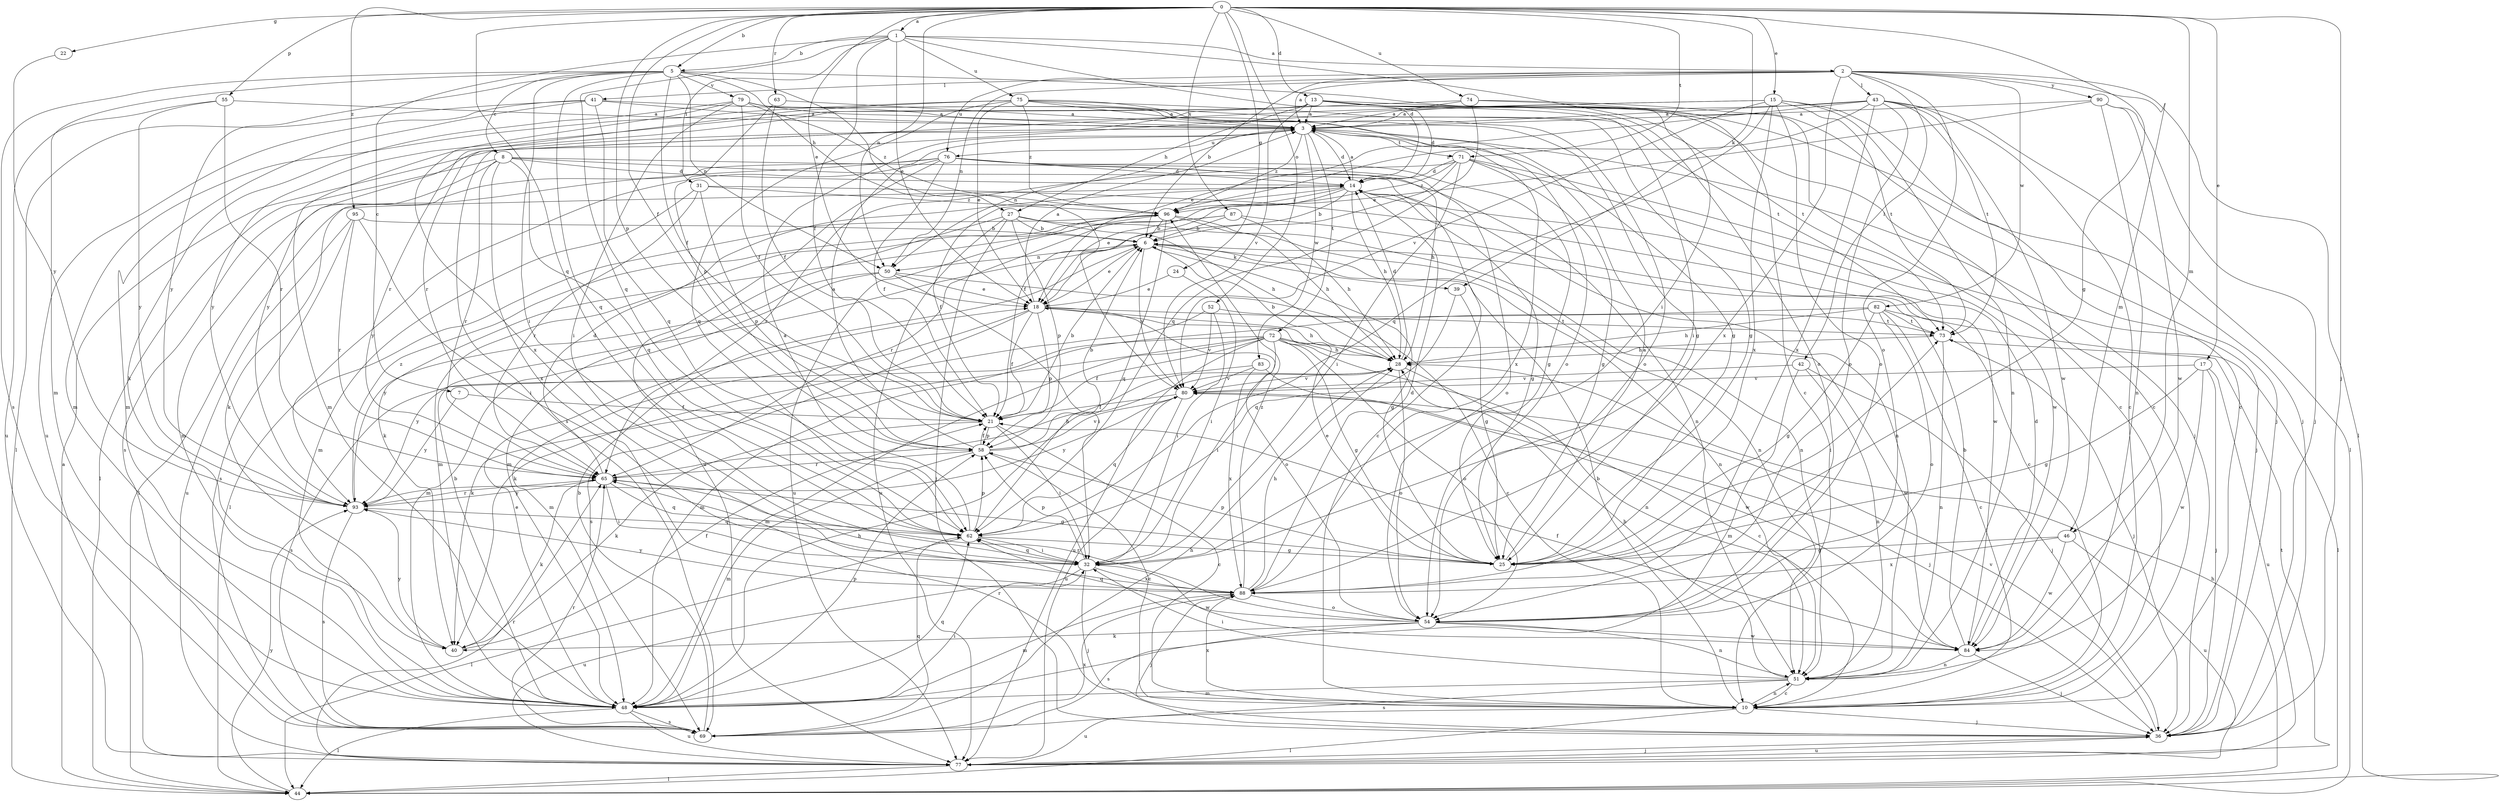 strict digraph  {
0;
1;
2;
3;
5;
6;
7;
8;
10;
13;
14;
15;
17;
18;
21;
22;
24;
25;
27;
28;
31;
32;
36;
39;
40;
41;
42;
43;
44;
46;
48;
50;
51;
52;
54;
55;
58;
62;
63;
65;
69;
71;
72;
73;
74;
75;
76;
77;
79;
80;
82;
83;
84;
87;
88;
90;
93;
95;
96;
0 -> 1  [label=a];
0 -> 5  [label=b];
0 -> 13  [label=d];
0 -> 15  [label=e];
0 -> 17  [label=e];
0 -> 18  [label=e];
0 -> 21  [label=f];
0 -> 22  [label=g];
0 -> 24  [label=g];
0 -> 25  [label=g];
0 -> 36  [label=j];
0 -> 39  [label=k];
0 -> 46  [label=m];
0 -> 50  [label=n];
0 -> 52  [label=o];
0 -> 55  [label=p];
0 -> 58  [label=p];
0 -> 62  [label=q];
0 -> 63  [label=r];
0 -> 71  [label=t];
0 -> 74  [label=u];
0 -> 87  [label=x];
0 -> 95  [label=z];
1 -> 2  [label=a];
1 -> 5  [label=b];
1 -> 7  [label=c];
1 -> 14  [label=d];
1 -> 18  [label=e];
1 -> 21  [label=f];
1 -> 31  [label=i];
1 -> 32  [label=i];
1 -> 62  [label=q];
1 -> 75  [label=u];
2 -> 3  [label=a];
2 -> 6  [label=b];
2 -> 41  [label=l];
2 -> 42  [label=l];
2 -> 43  [label=l];
2 -> 44  [label=l];
2 -> 46  [label=m];
2 -> 50  [label=n];
2 -> 54  [label=o];
2 -> 76  [label=u];
2 -> 82  [label=w];
2 -> 88  [label=x];
2 -> 90  [label=y];
3 -> 14  [label=d];
3 -> 36  [label=j];
3 -> 50  [label=n];
3 -> 71  [label=t];
3 -> 72  [label=t];
3 -> 76  [label=u];
3 -> 83  [label=w];
3 -> 88  [label=x];
3 -> 96  [label=z];
5 -> 8  [label=c];
5 -> 10  [label=c];
5 -> 21  [label=f];
5 -> 27  [label=h];
5 -> 32  [label=i];
5 -> 48  [label=m];
5 -> 50  [label=n];
5 -> 62  [label=q];
5 -> 69  [label=s];
5 -> 79  [label=v];
5 -> 80  [label=v];
5 -> 93  [label=y];
6 -> 18  [label=e];
6 -> 25  [label=g];
6 -> 39  [label=k];
6 -> 50  [label=n];
6 -> 51  [label=n];
6 -> 80  [label=v];
7 -> 21  [label=f];
7 -> 93  [label=y];
8 -> 10  [label=c];
8 -> 14  [label=d];
8 -> 44  [label=l];
8 -> 51  [label=n];
8 -> 62  [label=q];
8 -> 65  [label=r];
8 -> 69  [label=s];
8 -> 88  [label=x];
10 -> 6  [label=b];
10 -> 36  [label=j];
10 -> 44  [label=l];
10 -> 51  [label=n];
10 -> 65  [label=r];
10 -> 77  [label=u];
10 -> 88  [label=x];
13 -> 3  [label=a];
13 -> 10  [label=c];
13 -> 14  [label=d];
13 -> 27  [label=h];
13 -> 32  [label=i];
13 -> 36  [label=j];
13 -> 48  [label=m];
13 -> 54  [label=o];
13 -> 73  [label=t];
13 -> 80  [label=v];
13 -> 93  [label=y];
14 -> 3  [label=a];
14 -> 6  [label=b];
14 -> 18  [label=e];
14 -> 21  [label=f];
14 -> 25  [label=g];
14 -> 28  [label=h];
14 -> 44  [label=l];
14 -> 51  [label=n];
14 -> 96  [label=z];
15 -> 3  [label=a];
15 -> 10  [label=c];
15 -> 51  [label=n];
15 -> 54  [label=o];
15 -> 62  [label=q];
15 -> 73  [label=t];
15 -> 80  [label=v];
15 -> 88  [label=x];
15 -> 93  [label=y];
17 -> 25  [label=g];
17 -> 36  [label=j];
17 -> 77  [label=u];
17 -> 80  [label=v];
17 -> 84  [label=w];
18 -> 3  [label=a];
18 -> 21  [label=f];
18 -> 28  [label=h];
18 -> 48  [label=m];
18 -> 54  [label=o];
18 -> 58  [label=p];
18 -> 69  [label=s];
18 -> 73  [label=t];
21 -> 6  [label=b];
21 -> 10  [label=c];
21 -> 32  [label=i];
21 -> 40  [label=k];
21 -> 58  [label=p];
22 -> 93  [label=y];
24 -> 18  [label=e];
24 -> 32  [label=i];
25 -> 3  [label=a];
25 -> 18  [label=e];
25 -> 58  [label=p];
25 -> 73  [label=t];
27 -> 6  [label=b];
27 -> 28  [label=h];
27 -> 36  [label=j];
27 -> 48  [label=m];
27 -> 51  [label=n];
27 -> 58  [label=p];
27 -> 77  [label=u];
28 -> 6  [label=b];
28 -> 10  [label=c];
28 -> 14  [label=d];
28 -> 54  [label=o];
28 -> 80  [label=v];
31 -> 48  [label=m];
31 -> 58  [label=p];
31 -> 65  [label=r];
31 -> 84  [label=w];
31 -> 96  [label=z];
32 -> 36  [label=j];
32 -> 58  [label=p];
32 -> 62  [label=q];
32 -> 77  [label=u];
32 -> 84  [label=w];
32 -> 88  [label=x];
36 -> 77  [label=u];
36 -> 80  [label=v];
39 -> 25  [label=g];
39 -> 62  [label=q];
40 -> 21  [label=f];
40 -> 93  [label=y];
41 -> 3  [label=a];
41 -> 25  [label=g];
41 -> 44  [label=l];
41 -> 48  [label=m];
41 -> 62  [label=q];
41 -> 77  [label=u];
42 -> 36  [label=j];
42 -> 48  [label=m];
42 -> 51  [label=n];
42 -> 80  [label=v];
43 -> 3  [label=a];
43 -> 10  [label=c];
43 -> 18  [label=e];
43 -> 44  [label=l];
43 -> 54  [label=o];
43 -> 69  [label=s];
43 -> 73  [label=t];
43 -> 84  [label=w];
43 -> 88  [label=x];
43 -> 96  [label=z];
44 -> 3  [label=a];
44 -> 28  [label=h];
44 -> 93  [label=y];
46 -> 25  [label=g];
46 -> 77  [label=u];
46 -> 84  [label=w];
46 -> 88  [label=x];
48 -> 6  [label=b];
48 -> 18  [label=e];
48 -> 28  [label=h];
48 -> 32  [label=i];
48 -> 44  [label=l];
48 -> 58  [label=p];
48 -> 62  [label=q];
48 -> 69  [label=s];
48 -> 77  [label=u];
50 -> 10  [label=c];
50 -> 18  [label=e];
50 -> 32  [label=i];
50 -> 48  [label=m];
50 -> 93  [label=y];
51 -> 10  [label=c];
51 -> 28  [label=h];
51 -> 32  [label=i];
51 -> 48  [label=m];
51 -> 69  [label=s];
52 -> 32  [label=i];
52 -> 40  [label=k];
52 -> 73  [label=t];
52 -> 80  [label=v];
54 -> 40  [label=k];
54 -> 51  [label=n];
54 -> 62  [label=q];
54 -> 65  [label=r];
54 -> 69  [label=s];
54 -> 84  [label=w];
55 -> 3  [label=a];
55 -> 65  [label=r];
55 -> 77  [label=u];
55 -> 93  [label=y];
58 -> 3  [label=a];
58 -> 6  [label=b];
58 -> 10  [label=c];
58 -> 21  [label=f];
58 -> 48  [label=m];
58 -> 65  [label=r];
58 -> 80  [label=v];
62 -> 3  [label=a];
62 -> 25  [label=g];
62 -> 32  [label=i];
62 -> 44  [label=l];
62 -> 58  [label=p];
63 -> 3  [label=a];
63 -> 21  [label=f];
63 -> 58  [label=p];
65 -> 14  [label=d];
65 -> 25  [label=g];
65 -> 28  [label=h];
65 -> 32  [label=i];
65 -> 40  [label=k];
65 -> 62  [label=q];
65 -> 93  [label=y];
69 -> 6  [label=b];
69 -> 28  [label=h];
69 -> 62  [label=q];
69 -> 65  [label=r];
69 -> 88  [label=x];
71 -> 14  [label=d];
71 -> 21  [label=f];
71 -> 25  [label=g];
71 -> 32  [label=i];
71 -> 36  [label=j];
71 -> 65  [label=r];
71 -> 84  [label=w];
71 -> 96  [label=z];
72 -> 21  [label=f];
72 -> 25  [label=g];
72 -> 28  [label=h];
72 -> 32  [label=i];
72 -> 40  [label=k];
72 -> 48  [label=m];
72 -> 51  [label=n];
72 -> 54  [label=o];
72 -> 77  [label=u];
72 -> 84  [label=w];
72 -> 93  [label=y];
73 -> 28  [label=h];
73 -> 36  [label=j];
73 -> 51  [label=n];
74 -> 3  [label=a];
74 -> 10  [label=c];
74 -> 36  [label=j];
74 -> 62  [label=q];
74 -> 65  [label=r];
75 -> 3  [label=a];
75 -> 18  [label=e];
75 -> 25  [label=g];
75 -> 48  [label=m];
75 -> 54  [label=o];
75 -> 62  [label=q];
75 -> 65  [label=r];
75 -> 73  [label=t];
75 -> 96  [label=z];
76 -> 14  [label=d];
76 -> 21  [label=f];
76 -> 25  [label=g];
76 -> 28  [label=h];
76 -> 40  [label=k];
76 -> 48  [label=m];
76 -> 54  [label=o];
76 -> 77  [label=u];
76 -> 93  [label=y];
77 -> 36  [label=j];
77 -> 44  [label=l];
77 -> 65  [label=r];
77 -> 73  [label=t];
79 -> 3  [label=a];
79 -> 21  [label=f];
79 -> 25  [label=g];
79 -> 32  [label=i];
79 -> 40  [label=k];
79 -> 54  [label=o];
79 -> 88  [label=x];
79 -> 96  [label=z];
80 -> 21  [label=f];
80 -> 36  [label=j];
80 -> 62  [label=q];
80 -> 77  [label=u];
80 -> 93  [label=y];
82 -> 10  [label=c];
82 -> 25  [label=g];
82 -> 28  [label=h];
82 -> 44  [label=l];
82 -> 48  [label=m];
82 -> 54  [label=o];
82 -> 73  [label=t];
83 -> 69  [label=s];
83 -> 80  [label=v];
83 -> 84  [label=w];
83 -> 88  [label=x];
84 -> 6  [label=b];
84 -> 14  [label=d];
84 -> 21  [label=f];
84 -> 36  [label=j];
84 -> 51  [label=n];
87 -> 6  [label=b];
87 -> 10  [label=c];
87 -> 28  [label=h];
87 -> 40  [label=k];
87 -> 65  [label=r];
88 -> 14  [label=d];
88 -> 28  [label=h];
88 -> 36  [label=j];
88 -> 48  [label=m];
88 -> 54  [label=o];
88 -> 93  [label=y];
88 -> 96  [label=z];
90 -> 3  [label=a];
90 -> 18  [label=e];
90 -> 36  [label=j];
90 -> 51  [label=n];
90 -> 84  [label=w];
93 -> 62  [label=q];
93 -> 65  [label=r];
93 -> 69  [label=s];
93 -> 96  [label=z];
95 -> 6  [label=b];
95 -> 32  [label=i];
95 -> 65  [label=r];
95 -> 69  [label=s];
95 -> 77  [label=u];
96 -> 6  [label=b];
96 -> 28  [label=h];
96 -> 44  [label=l];
96 -> 48  [label=m];
96 -> 51  [label=n];
96 -> 62  [label=q];
96 -> 77  [label=u];
}
